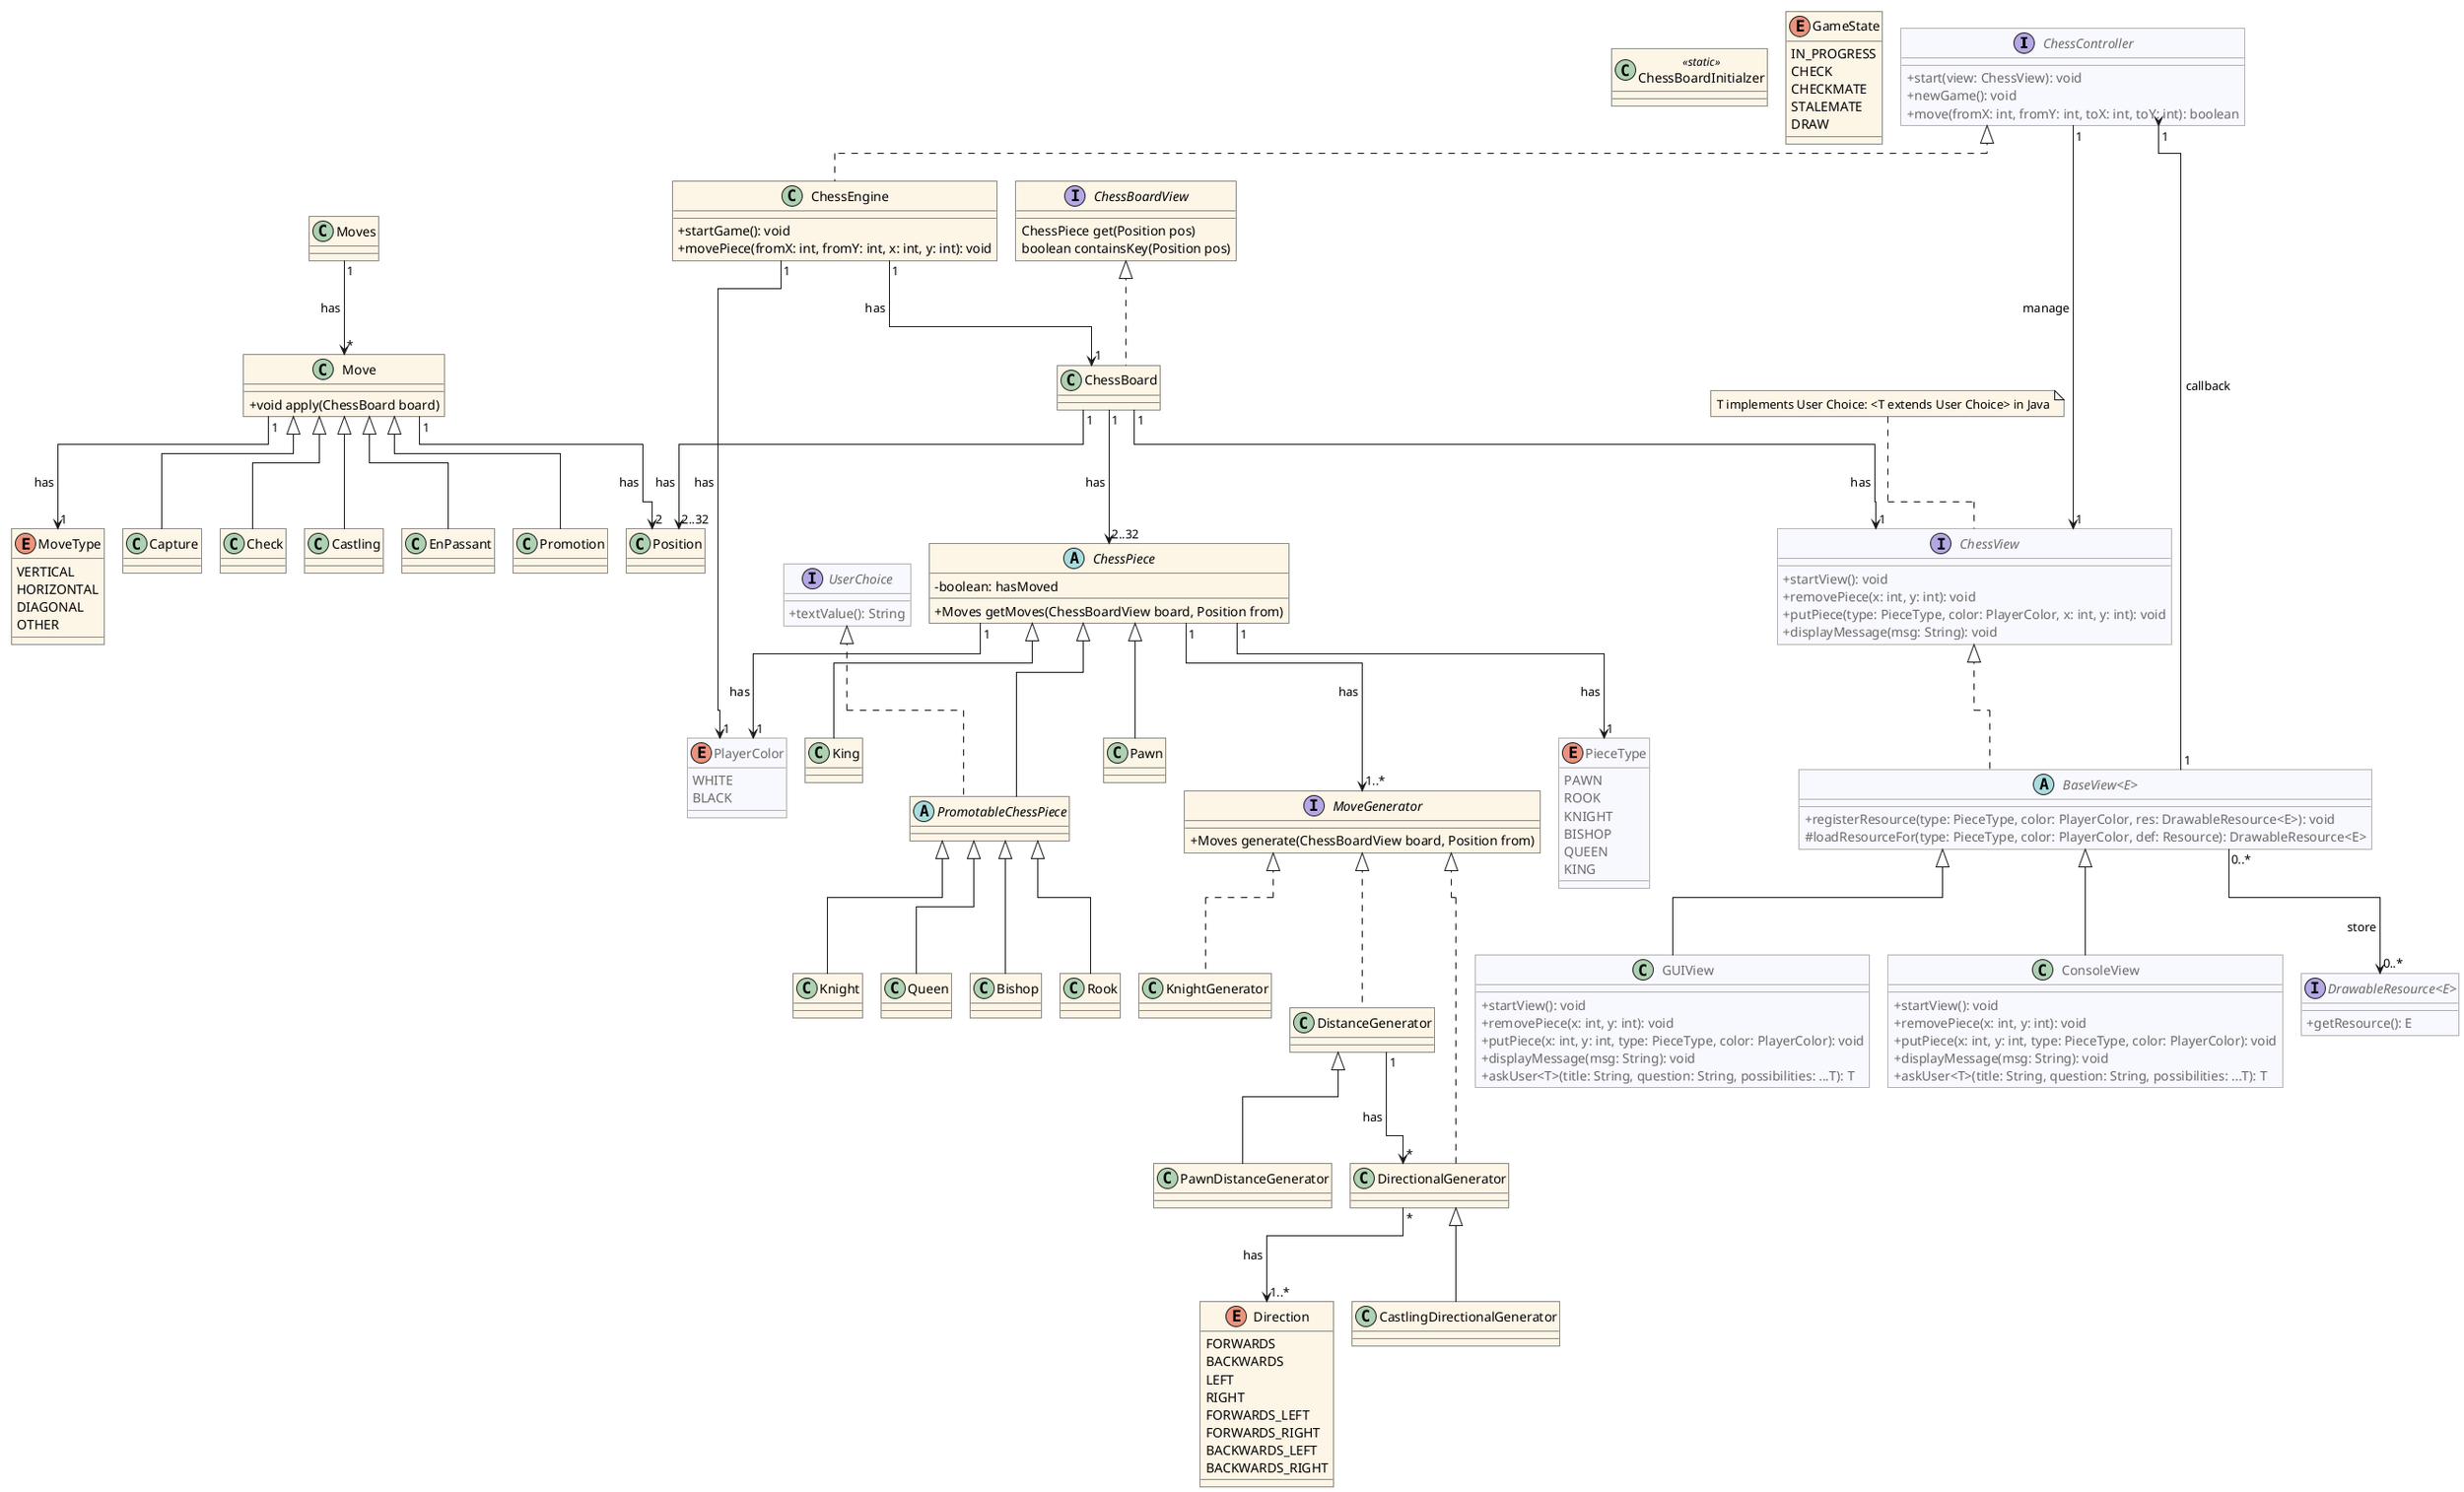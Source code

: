 @startuml
!pragma layout elk
skinparam linetype ortho
skinparam roundCorner 0
skinparam classAttributeIconSize 0
skinparam ClassBackgroundColor #OldLace
skinparam NoteBackgroundColor #OldLace
skinparam Shadowing false
top to bottom direction

<style>
    classDiagram {
        .provided {
            BackgroundColor GhostWhite
            LineColor DimGrey
            FontColor DimGrey
        }
    }
</style>

hide <<provided>> stereotype

interface ChessController<<provided>> {
    + start(view: ChessView): void
    + newGame(): void
    + move(fromX: int, fromY: int, toX: int, toY: int): boolean
}

interface UserChoice<<provided>> {
    + textValue(): String
}

interface "DrawableResource<E>"<<provided>> {
    + getResource(): E
}

interface ChessView<<provided>> {
    + startView(): void
    + removePiece(x: int, y: int): void
    + putPiece(type: PieceType, color: PlayerColor, x: int, y: int): void
    + displayMessage(msg: String): void
}

note left of ChessView
    T implements User Choice: <T extends User Choice> in Java
end note

abstract class "BaseView<E>"<<provided>> implements ChessView {
    + registerResource(type: PieceType, color: PlayerColor, res: DrawableResource<E>): void
    # loadResourceFor(type: PieceType, color: PlayerColor, def: Resource): DrawableResource<E>
}

class GUIView<<provided>> extends "BaseView<E>" {
    + startView(): void
    + removePiece(x: int, y: int): void
    + putPiece(x: int, y: int, type: PieceType, color: PlayerColor): void
    + displayMessage(msg: String): void
    + askUser<T>(title: String, question: String, possibilities: ...T): T
}

class ConsoleView<<provided>> extends "BaseView<E>" {
    + startView(): void
    + removePiece(x: int, y: int): void
    + putPiece(x: int, y: int, type: PieceType, color: PlayerColor): void
    + displayMessage(msg: String): void
    + askUser<T>(title: String, question: String, possibilities: ...T): T
}

class ChessEngine implements ChessController {
    + startGame(): void
    + movePiece(fromX: int, fromY: int, x: int, y: int): void
}

enum GameState {
    IN_PROGRESS
    CHECK
    CHECKMATE
    STALEMATE
    DRAW
}

interface ChessBoardView {
    ChessPiece get(Position pos)
    boolean containsKey(Position pos)
}

class ChessBoard implements ChessBoardView {}

static class ChessBoardInitialzer<<static>> {}

class Position {}

enum PlayerColor<<provided>> {
    WHITE
    BLACK
}

enum PieceType<<provided>> {
    PAWN
    ROOK
    KNIGHT
    BISHOP
    QUEEN
    KING
}

abstract class ChessPiece {
    - boolean: hasMoved
    + Moves getMoves(ChessBoardView board, Position from)
}
abstract class PromotableChessPiece extends ChessPiece implements UserChoice {}
class Pawn extends ChessPiece {}
class Rook extends PromotableChessPiece {}
class Knight extends PromotableChessPiece {}
class Bishop extends PromotableChessPiece {}
class Queen extends PromotableChessPiece {}
class King extends ChessPiece {}


interface MoveGenerator {
    + Moves generate(ChessBoardView board, Position from)
}
class DirectionalGenerator implements MoveGenerator {}
class CastlingDirectionalGenerator extends DirectionalGenerator {}
class KnightGenerator implements MoveGenerator {}
class DistanceGenerator implements MoveGenerator {}
class PawnDistanceGenerator extends DistanceGenerator {}

enum Direction {
    FORWARDS
    BACKWARDS
    LEFT
    RIGHT
    FORWARDS_LEFT
    FORWARDS_RIGHT
    BACKWARDS_LEFT
    BACKWARDS_RIGHT
}

class Move {
    + void apply(ChessBoard board)
}

class Moves {}

enum MoveType {
    VERTICAL
    HORIZONTAL
    DIAGONAL
    OTHER
}

class Capture extends Move {}
class Check extends Move {}
class EnPassant extends Move {}
class Castling extends Move {}
class Promotion extends Move {}

ChessController "1" --> "1" ChessView : manage >
"BaseView<E>" "1" --> "1" ChessController : callback >
"BaseView<E>" "0..*" --> "0..*" "DrawableResource<E>" : store >

ChessEngine "1" --> "1" ChessBoard : has >
ChessEngine "1" --> "1" PlayerColor : has >
ChessBoard "1" --> "1" ChessView : has >
ChessBoard "1" --> "2..32" ChessPiece : has >
ChessBoard "1" --> "2..32" Position : has >
ChessPiece "1" --> "1..*" MoveGenerator : has >
ChessPiece "1" --> "1" PieceType : has >
ChessPiece "1" --> "1" PlayerColor : has >

DirectionalGenerator "*" --> "1..*" Direction : has >
DistanceGenerator "1" --> "*" DirectionalGenerator : has >

Move "1" --> "2" Position : has >
Move "1" --> "1" MoveType : has >
Moves "1" --> "*" Move : has >

@enduml
